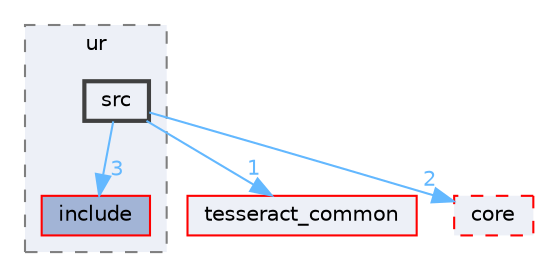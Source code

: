 digraph "tesseract_kinematics/ur/src"
{
 // LATEX_PDF_SIZE
  bgcolor="transparent";
  edge [fontname=Helvetica,fontsize=10,labelfontname=Helvetica,labelfontsize=10];
  node [fontname=Helvetica,fontsize=10,shape=box,height=0.2,width=0.4];
  compound=true
  subgraph clusterdir_f715cf4b462734036193cf25e89156dd {
    graph [ bgcolor="#edf0f7", pencolor="grey50", label="ur", fontname=Helvetica,fontsize=10 style="filled,dashed", URL="dir_f715cf4b462734036193cf25e89156dd.html",tooltip=""]
  dir_905d5ec57d5d770a10bb244158b6d62c [label="include", fillcolor="#a2b4d6", color="red", style="filled", URL="dir_905d5ec57d5d770a10bb244158b6d62c.html",tooltip=""];
  dir_6de6687639ca267f372103edd6d54981 [label="src", fillcolor="#edf0f7", color="grey25", style="filled,bold", URL="dir_6de6687639ca267f372103edd6d54981.html",tooltip=""];
  }
  dir_8430b83f3af685b4c96d298a32e9aa37 [label="tesseract_common", fillcolor="#edf0f7", color="red", style="filled", URL="dir_8430b83f3af685b4c96d298a32e9aa37.html",tooltip=""];
  dir_c514f902ec1d4c8561ea53d834486b22 [label="core", fillcolor="#edf0f7", color="red", style="filled,dashed", URL="dir_c514f902ec1d4c8561ea53d834486b22.html",tooltip=""];
  dir_6de6687639ca267f372103edd6d54981->dir_8430b83f3af685b4c96d298a32e9aa37 [headlabel="1", labeldistance=1.5 headhref="dir_000063_000075.html" color="steelblue1" fontcolor="steelblue1"];
  dir_6de6687639ca267f372103edd6d54981->dir_905d5ec57d5d770a10bb244158b6d62c [headlabel="3", labeldistance=1.5 headhref="dir_000063_000038.html" color="steelblue1" fontcolor="steelblue1"];
  dir_6de6687639ca267f372103edd6d54981->dir_c514f902ec1d4c8561ea53d834486b22 [headlabel="2", labeldistance=1.5 headhref="dir_000063_000009.html" color="steelblue1" fontcolor="steelblue1"];
}
